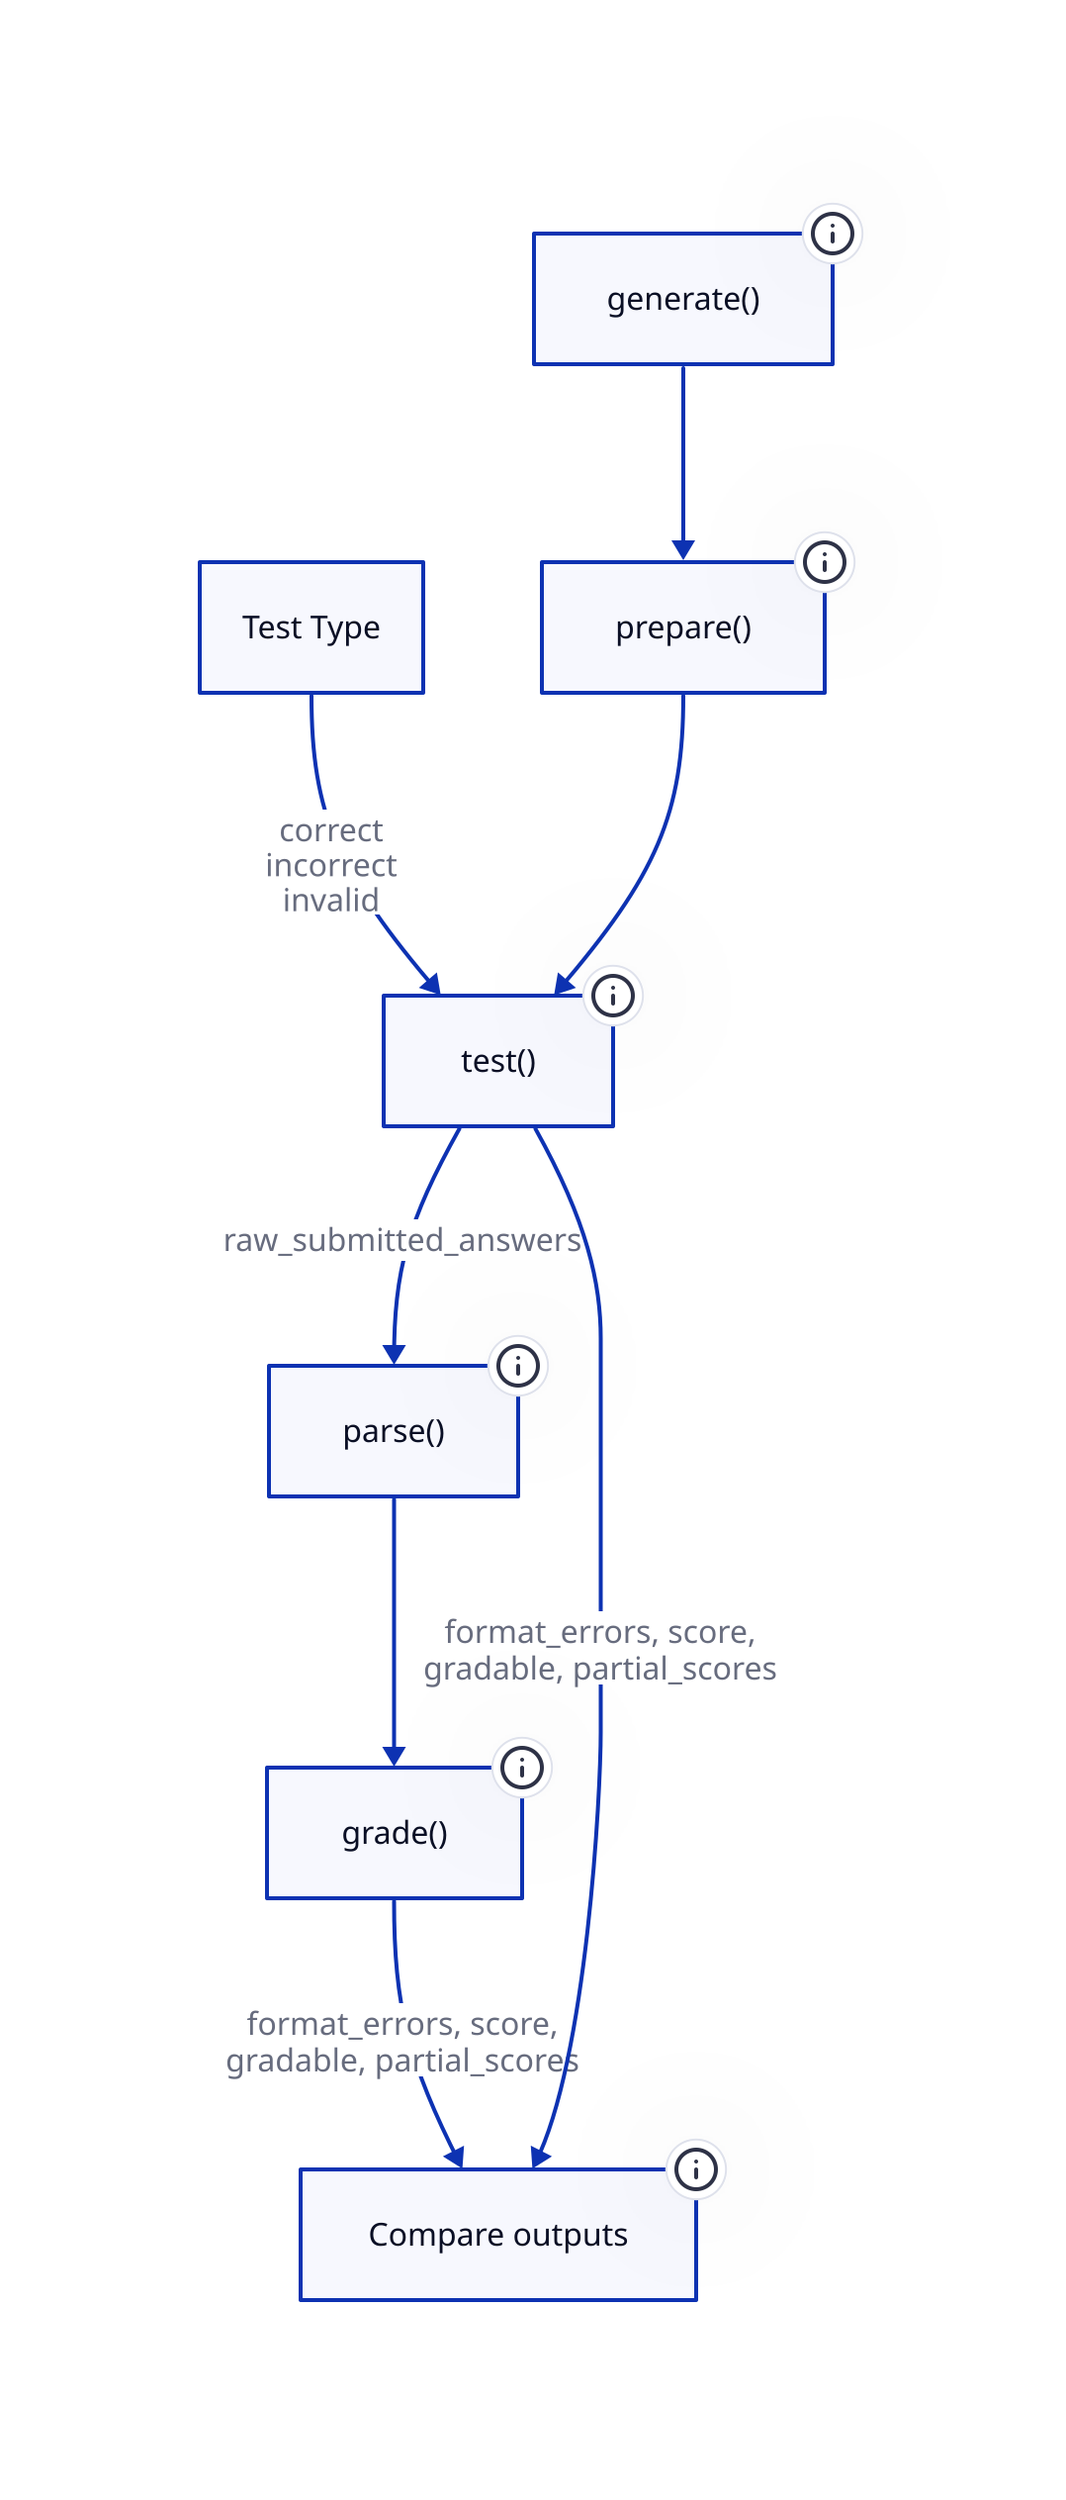 direction: down
# Shapes
generate: "generate()" {
  tooltip: "Generate random parameters and correct answers"
}
prepare: "prepare()" {
  tooltip: "Post-process element data after generate()"
}
test: "test()" {
  tooltip: "Test the question, set `raw_submitted_answers`, `format_errors`, `gradable`, and expected `score` and `partial_scores`"
}
parse: "parse()" {
  tooltip: "Parse `raw_submitted_answers`, check format"
}
grade: "grade()" {
  tooltip: "Grade the submission, set score and feedback"
}
compare: "Compare outputs" {
  tooltip: "Compare the graded submission with expected submission outputs"
}
test_type: "Test Type"

test_type -> test: |
    correct
    incorrect
    invalid
|
generate -> prepare
prepare -> test
test -> parse: "raw_submitted_answers"
parse -> grade
grade -> compare: |md
    format_errors, score, 
    gradable, partial_scores
|
test -> compare: |md
    format_errors, score,
    gradable, partial_scores
|